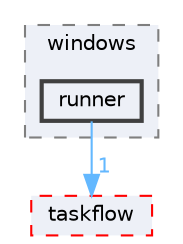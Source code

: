 digraph "external/spine-runtimes/spine-flutter/example/windows/runner"
{
 // LATEX_PDF_SIZE
  bgcolor="transparent";
  edge [fontname=Helvetica,fontsize=10,labelfontname=Helvetica,labelfontsize=10];
  node [fontname=Helvetica,fontsize=10,shape=box,height=0.2,width=0.4];
  compound=true
  subgraph clusterdir_04089ca6dabbb41d0d238647246a2e1f {
    graph [ bgcolor="#edf0f7", pencolor="grey50", label="windows", fontname=Helvetica,fontsize=10 style="filled,dashed", URL="dir_04089ca6dabbb41d0d238647246a2e1f.html",tooltip=""]
  dir_fdc5f8d984ea84a3810330e4835ff4a7 [label="runner", fillcolor="#edf0f7", color="grey25", style="filled,bold", URL="dir_fdc5f8d984ea84a3810330e4835ff4a7.html",tooltip=""];
  }
  dir_a586d2919c2294cf68ed57ec5a464d2f [label="taskflow", fillcolor="#edf0f7", color="red", style="filled,dashed", URL="dir_a586d2919c2294cf68ed57ec5a464d2f.html",tooltip="root taskflow include dir"];
  dir_fdc5f8d984ea84a3810330e4835ff4a7->dir_a586d2919c2294cf68ed57ec5a464d2f [headlabel="1", labeldistance=1.5 headhref="dir_000622_000819.html" href="dir_000622_000819.html" color="steelblue1" fontcolor="steelblue1"];
}
